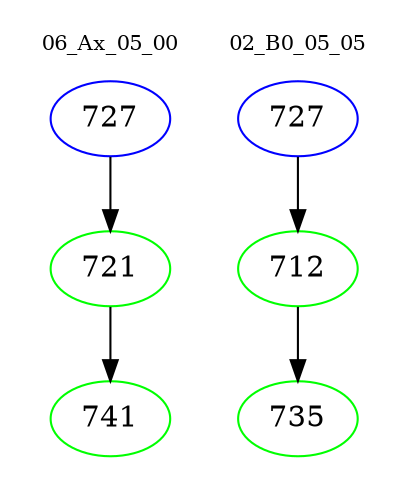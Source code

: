digraph{
subgraph cluster_0 {
color = white
label = "06_Ax_05_00";
fontsize=10;
T0_727 [label="727", color="blue"]
T0_727 -> T0_721 [color="black"]
T0_721 [label="721", color="green"]
T0_721 -> T0_741 [color="black"]
T0_741 [label="741", color="green"]
}
subgraph cluster_1 {
color = white
label = "02_B0_05_05";
fontsize=10;
T1_727 [label="727", color="blue"]
T1_727 -> T1_712 [color="black"]
T1_712 [label="712", color="green"]
T1_712 -> T1_735 [color="black"]
T1_735 [label="735", color="green"]
}
}
